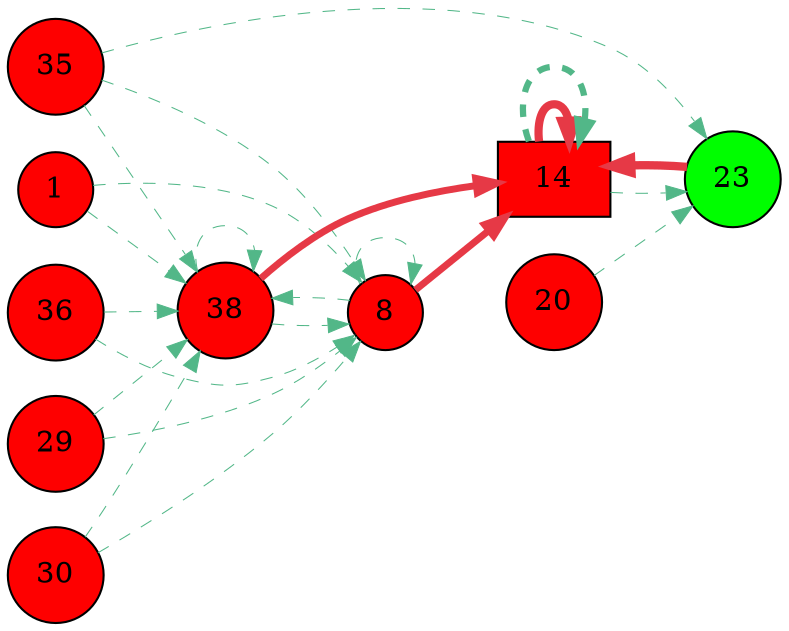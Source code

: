 digraph G{
rankdir=LR;
1 [style=filled, shape=circle, fillcolor="#fe0000", label="1"];
35 [style=filled, shape=circle, fillcolor="#fe0000", label="35"];
36 [style=filled, shape=circle, fillcolor="#fe0000", label="36"];
38 [style=filled, shape=circle, fillcolor="#fe0000", label="38"];
8 [style=filled, shape=circle, fillcolor="#fe0000", label="8"];
14 [style=filled, shape=box, fillcolor="#fe0000", label="14"];
20 [style=filled, shape=circle, fillcolor="#fe0000", label="20"];
23 [style=filled, shape=circle, fillcolor="#00fe00", label="23"];
29 [style=filled, shape=circle, fillcolor="#fe0000", label="29"];
30 [style=filled, shape=circle, fillcolor="#fe0000", label="30"];
23 -> 14 [color="#e63946",penwidth=4.00];
14 -> 14 [color="#e63946",penwidth=3.94];
8 -> 14 [color="#e63946",penwidth=3.34];
38 -> 14 [color="#e63946",penwidth=3.34];
36 -> 8 [color="#52b788",style=dashed,penwidth=0.50];
8 -> 8 [color="#52b788",style=dashed,penwidth=0.50];
35 -> 8 [color="#52b788",style=dashed,penwidth=0.50];
30 -> 8 [color="#52b788",style=dashed,penwidth=0.50];
29 -> 8 [color="#52b788",style=dashed,penwidth=0.50];
38 -> 8 [color="#52b788",style=dashed,penwidth=0.50];
1 -> 8 [color="#52b788",style=dashed,penwidth=0.50];
36 -> 38 [color="#52b788",style=dashed,penwidth=0.50];
38 -> 38 [color="#52b788",style=dashed,penwidth=0.50];
35 -> 38 [color="#52b788",style=dashed,penwidth=0.50];
30 -> 38 [color="#52b788",style=dashed,penwidth=0.50];
29 -> 38 [color="#52b788",style=dashed,penwidth=0.50];
8 -> 38 [color="#52b788",style=dashed,penwidth=0.50];
1 -> 38 [color="#52b788",style=dashed,penwidth=0.50];
14 -> 14 [color="#52b788",style=dashed,penwidth=3.00];
14 -> 23 [color="#52b788",style=dashed,penwidth=0.50];
35 -> 23 [color="#52b788",style=dashed,penwidth=0.50];
20 -> 23 [color="#52b788",style=dashed,penwidth=0.50];
}